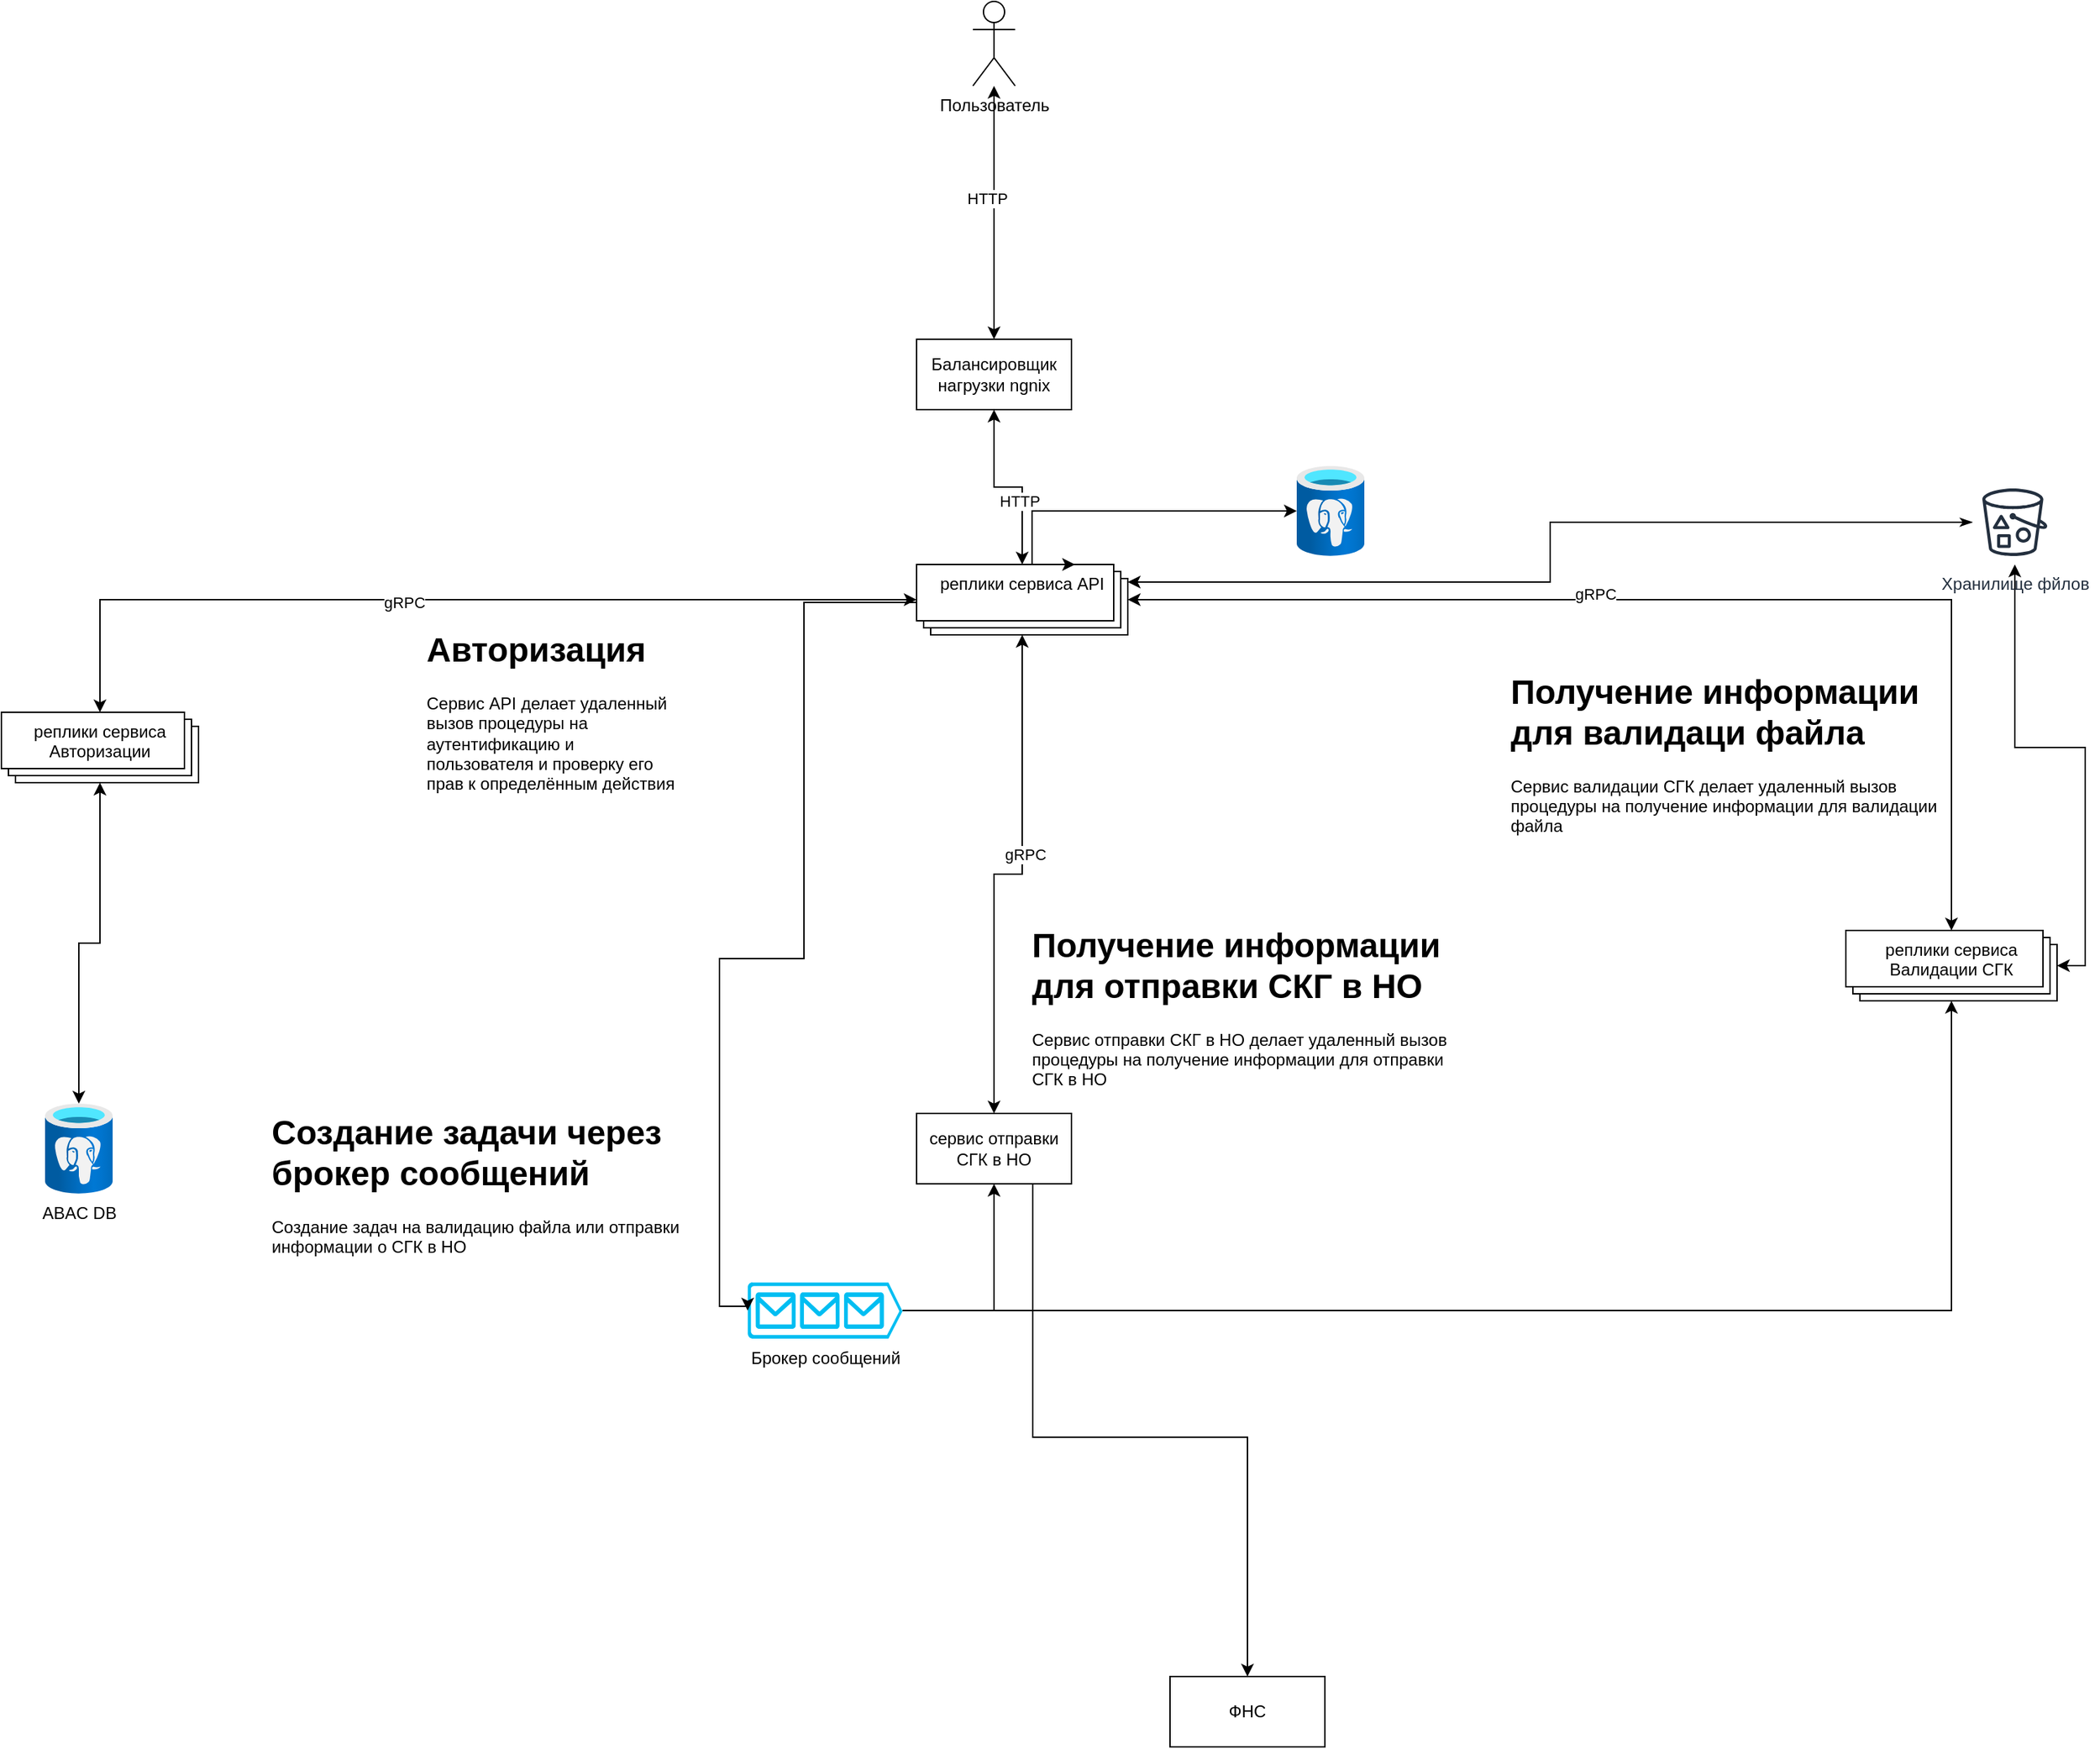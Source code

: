 <mxfile version="24.4.3" type="github">
  <diagram name="Страница — 1" id="m_ZKeMCXCTekE9vXS3An">
    <mxGraphModel dx="1788" dy="535" grid="1" gridSize="10" guides="1" tooltips="1" connect="1" arrows="1" fold="1" page="1" pageScale="1" pageWidth="827" pageHeight="1169" math="0" shadow="0">
      <root>
        <mxCell id="0" />
        <mxCell id="1" parent="0" />
        <mxCell id="P6zghFMr0lrIGVhiy2J4-14" style="edgeStyle=orthogonalEdgeStyle;rounded=0;orthogonalLoop=1;jettySize=auto;html=1;entryX=0.5;entryY=0;entryDx=0;entryDy=0;startArrow=classic;startFill=1;" edge="1" parent="1" source="P6zghFMr0lrIGVhiy2J4-1" target="P6zghFMr0lrIGVhiy2J4-3">
          <mxGeometry relative="1" as="geometry" />
        </mxCell>
        <mxCell id="P6zghFMr0lrIGVhiy2J4-20" value="gRPC" style="edgeLabel;html=1;align=center;verticalAlign=middle;resizable=0;points=[];" vertex="1" connectable="0" parent="P6zghFMr0lrIGVhiy2J4-14">
          <mxGeometry x="-0.191" y="4" relative="1" as="geometry">
            <mxPoint as="offset" />
          </mxGeometry>
        </mxCell>
        <mxCell id="P6zghFMr0lrIGVhiy2J4-15" style="edgeStyle=orthogonalEdgeStyle;rounded=0;orthogonalLoop=1;jettySize=auto;html=1;entryX=0.5;entryY=0;entryDx=0;entryDy=0;startArrow=classic;startFill=1;" edge="1" parent="1" source="P6zghFMr0lrIGVhiy2J4-1" target="P6zghFMr0lrIGVhiy2J4-2">
          <mxGeometry relative="1" as="geometry" />
        </mxCell>
        <mxCell id="P6zghFMr0lrIGVhiy2J4-19" value="gRPC" style="edgeLabel;html=1;align=center;verticalAlign=middle;resizable=0;points=[];" vertex="1" connectable="0" parent="P6zghFMr0lrIGVhiy2J4-15">
          <mxGeometry x="0.104" y="2" relative="1" as="geometry">
            <mxPoint as="offset" />
          </mxGeometry>
        </mxCell>
        <mxCell id="P6zghFMr0lrIGVhiy2J4-16" style="edgeStyle=orthogonalEdgeStyle;rounded=0;orthogonalLoop=1;jettySize=auto;html=1;startArrow=classic;startFill=1;" edge="1" parent="1" source="P6zghFMr0lrIGVhiy2J4-1" target="P6zghFMr0lrIGVhiy2J4-4">
          <mxGeometry relative="1" as="geometry" />
        </mxCell>
        <mxCell id="P6zghFMr0lrIGVhiy2J4-21" value="gRPC" style="edgeLabel;html=1;align=center;verticalAlign=middle;resizable=0;points=[];" vertex="1" connectable="0" parent="P6zghFMr0lrIGVhiy2J4-16">
          <mxGeometry x="-0.141" y="2" relative="1" as="geometry">
            <mxPoint y="1" as="offset" />
          </mxGeometry>
        </mxCell>
        <mxCell id="P6zghFMr0lrIGVhiy2J4-1" value="реплики сервиса API" style="verticalAlign=top;html=1;shape=mxgraph.basic.layered_rect;dx=10;outlineConnect=0;whiteSpace=wrap;" vertex="1" parent="1">
          <mxGeometry x="340" y="430" width="150" height="50" as="geometry" />
        </mxCell>
        <mxCell id="P6zghFMr0lrIGVhiy2J4-2" value="реплики сервиса Авторизации" style="verticalAlign=top;html=1;shape=mxgraph.basic.layered_rect;dx=10;outlineConnect=0;whiteSpace=wrap;" vertex="1" parent="1">
          <mxGeometry x="-310" y="535" width="140" height="50" as="geometry" />
        </mxCell>
        <mxCell id="P6zghFMr0lrIGVhiy2J4-3" value="реплики сервиса Валидации СГК" style="verticalAlign=top;html=1;shape=mxgraph.basic.layered_rect;dx=10;outlineConnect=0;whiteSpace=wrap;" vertex="1" parent="1">
          <mxGeometry x="1000" y="690" width="150" height="50" as="geometry" />
        </mxCell>
        <mxCell id="P6zghFMr0lrIGVhiy2J4-54" style="edgeStyle=orthogonalEdgeStyle;rounded=0;orthogonalLoop=1;jettySize=auto;html=1;entryX=0.5;entryY=0;entryDx=0;entryDy=0;exitX=0.75;exitY=1;exitDx=0;exitDy=0;" edge="1" parent="1" source="P6zghFMr0lrIGVhiy2J4-4" target="P6zghFMr0lrIGVhiy2J4-53">
          <mxGeometry relative="1" as="geometry">
            <Array as="points">
              <mxPoint x="422" y="1050" />
              <mxPoint x="575" y="1050" />
            </Array>
          </mxGeometry>
        </mxCell>
        <mxCell id="P6zghFMr0lrIGVhiy2J4-4" value="сервис отправки СГК в НО" style="html=1;whiteSpace=wrap;" vertex="1" parent="1">
          <mxGeometry x="340" y="820" width="110" height="50" as="geometry" />
        </mxCell>
        <mxCell id="P6zghFMr0lrIGVhiy2J4-24" style="edgeStyle=orthogonalEdgeStyle;rounded=0;orthogonalLoop=1;jettySize=auto;html=1;entryX=0.5;entryY=0;entryDx=0;entryDy=0;startArrow=classic;startFill=1;" edge="1" parent="1" source="P6zghFMr0lrIGVhiy2J4-5" target="P6zghFMr0lrIGVhiy2J4-11">
          <mxGeometry relative="1" as="geometry" />
        </mxCell>
        <mxCell id="P6zghFMr0lrIGVhiy2J4-55" value="HTTP" style="edgeLabel;html=1;align=center;verticalAlign=middle;resizable=0;points=[];" vertex="1" connectable="0" parent="P6zghFMr0lrIGVhiy2J4-24">
          <mxGeometry x="-0.116" y="-5" relative="1" as="geometry">
            <mxPoint as="offset" />
          </mxGeometry>
        </mxCell>
        <mxCell id="P6zghFMr0lrIGVhiy2J4-5" value="Пользователь" style="shape=umlActor;verticalLabelPosition=bottom;verticalAlign=top;html=1;" vertex="1" parent="1">
          <mxGeometry x="380" y="30" width="30" height="60" as="geometry" />
        </mxCell>
        <mxCell id="P6zghFMr0lrIGVhiy2J4-22" style="edgeStyle=orthogonalEdgeStyle;rounded=0;orthogonalLoop=1;jettySize=auto;html=1;startArrow=classic;startFill=1;" edge="1" parent="1" source="P6zghFMr0lrIGVhiy2J4-11" target="P6zghFMr0lrIGVhiy2J4-1">
          <mxGeometry relative="1" as="geometry" />
        </mxCell>
        <mxCell id="P6zghFMr0lrIGVhiy2J4-23" value="HTTP" style="edgeLabel;html=1;align=center;verticalAlign=middle;resizable=0;points=[];" vertex="1" connectable="0" parent="P6zghFMr0lrIGVhiy2J4-22">
          <mxGeometry x="0.3" y="-2" relative="1" as="geometry">
            <mxPoint as="offset" />
          </mxGeometry>
        </mxCell>
        <mxCell id="P6zghFMr0lrIGVhiy2J4-11" value="Балансировщик нагрузки ngnix" style="html=1;whiteSpace=wrap;" vertex="1" parent="1">
          <mxGeometry x="340" y="270" width="110" height="50" as="geometry" />
        </mxCell>
        <mxCell id="P6zghFMr0lrIGVhiy2J4-32" style="edgeStyle=orthogonalEdgeStyle;rounded=0;orthogonalLoop=1;jettySize=auto;html=1;entryX=0.5;entryY=1;entryDx=0;entryDy=0;startArrow=classic;startFill=1;" edge="1" parent="1" source="P6zghFMr0lrIGVhiy2J4-25" target="P6zghFMr0lrIGVhiy2J4-2">
          <mxGeometry relative="1" as="geometry" />
        </mxCell>
        <mxCell id="P6zghFMr0lrIGVhiy2J4-25" value="ABAC DB" style="image;aspect=fixed;html=1;points=[];align=center;fontSize=12;image=img/lib/azure2/databases/Azure_Database_PostgreSQL_Server.svg;" vertex="1" parent="1">
          <mxGeometry x="-279" y="813" width="48" height="64" as="geometry" />
        </mxCell>
        <mxCell id="P6zghFMr0lrIGVhiy2J4-33" style="edgeStyle=orthogonalEdgeStyle;rounded=0;orthogonalLoop=1;jettySize=auto;html=1;entryX=0.75;entryY=0;entryDx=0;entryDy=0;startArrow=classic;startFill=1;" edge="1" parent="1" source="P6zghFMr0lrIGVhiy2J4-31" target="P6zghFMr0lrIGVhiy2J4-1">
          <mxGeometry relative="1" as="geometry">
            <Array as="points">
              <mxPoint x="422" y="392" />
            </Array>
          </mxGeometry>
        </mxCell>
        <mxCell id="P6zghFMr0lrIGVhiy2J4-31" value="" style="image;aspect=fixed;html=1;points=[];align=center;fontSize=12;image=img/lib/azure2/databases/Azure_Database_PostgreSQL_Server.svg;" vertex="1" parent="1">
          <mxGeometry x="610" y="360" width="48" height="64" as="geometry" />
        </mxCell>
        <mxCell id="P6zghFMr0lrIGVhiy2J4-36" style="edgeStyle=orthogonalEdgeStyle;rounded=0;orthogonalLoop=1;jettySize=auto;html=1;entryX=1;entryY=0.5;entryDx=0;entryDy=0;startArrow=classic;startFill=1;" edge="1" parent="1" source="P6zghFMr0lrIGVhiy2J4-34" target="P6zghFMr0lrIGVhiy2J4-3">
          <mxGeometry relative="1" as="geometry" />
        </mxCell>
        <mxCell id="P6zghFMr0lrIGVhiy2J4-37" style="edgeStyle=orthogonalEdgeStyle;rounded=0;orthogonalLoop=1;jettySize=auto;html=1;entryX=1;entryY=0.25;entryDx=0;entryDy=0;startArrow=classicThin;startFill=1;" edge="1" parent="1" source="P6zghFMr0lrIGVhiy2J4-34" target="P6zghFMr0lrIGVhiy2J4-1">
          <mxGeometry relative="1" as="geometry" />
        </mxCell>
        <mxCell id="P6zghFMr0lrIGVhiy2J4-34" value="Хранилище фйлов" style="sketch=0;outlineConnect=0;fontColor=#232F3E;gradientColor=none;strokeColor=#232F3E;fillColor=#ffffff;dashed=0;verticalLabelPosition=bottom;verticalAlign=top;align=center;html=1;fontSize=12;fontStyle=0;aspect=fixed;shape=mxgraph.aws4.resourceIcon;resIcon=mxgraph.aws4.bucket_with_objects;" vertex="1" parent="1">
          <mxGeometry x="1090" y="370" width="60" height="60" as="geometry" />
        </mxCell>
        <mxCell id="P6zghFMr0lrIGVhiy2J4-40" style="edgeStyle=orthogonalEdgeStyle;rounded=0;orthogonalLoop=1;jettySize=auto;html=1;entryX=0.5;entryY=1;entryDx=0;entryDy=0;" edge="1" parent="1" source="P6zghFMr0lrIGVhiy2J4-38" target="P6zghFMr0lrIGVhiy2J4-4">
          <mxGeometry relative="1" as="geometry" />
        </mxCell>
        <mxCell id="P6zghFMr0lrIGVhiy2J4-41" style="edgeStyle=orthogonalEdgeStyle;rounded=0;orthogonalLoop=1;jettySize=auto;html=1;entryX=0.5;entryY=1;entryDx=0;entryDy=0;" edge="1" parent="1" source="P6zghFMr0lrIGVhiy2J4-38" target="P6zghFMr0lrIGVhiy2J4-3">
          <mxGeometry relative="1" as="geometry" />
        </mxCell>
        <mxCell id="P6zghFMr0lrIGVhiy2J4-38" value="Брокер сообщений" style="verticalLabelPosition=bottom;html=1;verticalAlign=top;align=center;strokeColor=none;fillColor=#00BEF2;shape=mxgraph.azure.queue_generic;pointerEvents=1;" vertex="1" parent="1">
          <mxGeometry x="220" y="940" width="110" height="40" as="geometry" />
        </mxCell>
        <mxCell id="P6zghFMr0lrIGVhiy2J4-39" style="edgeStyle=orthogonalEdgeStyle;rounded=0;orthogonalLoop=1;jettySize=auto;html=1;entryX=0;entryY=0.5;entryDx=0;entryDy=0;entryPerimeter=0;exitX=0;exitY=0.75;exitDx=0;exitDy=0;" edge="1" parent="1" source="P6zghFMr0lrIGVhiy2J4-1" target="P6zghFMr0lrIGVhiy2J4-38">
          <mxGeometry relative="1" as="geometry">
            <Array as="points">
              <mxPoint x="260" y="457" />
              <mxPoint x="260" y="710" />
              <mxPoint x="200" y="710" />
              <mxPoint x="200" y="957" />
            </Array>
          </mxGeometry>
        </mxCell>
        <mxCell id="P6zghFMr0lrIGVhiy2J4-42" value="&lt;h1 style=&quot;margin-top: 0px;&quot;&gt;Авторизация&lt;/h1&gt;&lt;div&gt;Сервис API делает удаленный вызов процедуры на аутентификацию и пользователя и проверку его прав к определённым действия&lt;/div&gt;" style="text;html=1;whiteSpace=wrap;overflow=hidden;rounded=0;" vertex="1" parent="1">
          <mxGeometry x="-10" y="470" width="180" height="120" as="geometry" />
        </mxCell>
        <mxCell id="P6zghFMr0lrIGVhiy2J4-46" value="&lt;h1 style=&quot;margin-top: 0px;&quot;&gt;Создание задачи через брокер сообщений&lt;/h1&gt;&lt;div&gt;Создание задач на валидацию файла или отправки информации о СГК в НО&lt;/div&gt;" style="text;html=1;whiteSpace=wrap;overflow=hidden;rounded=0;" vertex="1" parent="1">
          <mxGeometry x="-120" y="813" width="310" height="187" as="geometry" />
        </mxCell>
        <mxCell id="P6zghFMr0lrIGVhiy2J4-48" value="&lt;h1 style=&quot;margin-top: 0px;&quot;&gt;Получение информации для валидаци файла&lt;/h1&gt;&lt;div&gt;Сервис валидации СГК делает удаленный вызов процедуры на получение информации для валидации файла&lt;/div&gt;" style="text;html=1;whiteSpace=wrap;overflow=hidden;rounded=0;" vertex="1" parent="1">
          <mxGeometry x="760" y="500" width="340" height="120" as="geometry" />
        </mxCell>
        <mxCell id="P6zghFMr0lrIGVhiy2J4-49" value="&lt;h1 style=&quot;margin-top: 0px;&quot;&gt;Получение информации для отправки СКГ в НО&lt;/h1&gt;&lt;div&gt;Сервис отправки СКГ в НО делает удаленный вызов процедуры на получение информации для отправки СГК в НО&lt;/div&gt;" style="text;html=1;whiteSpace=wrap;overflow=hidden;rounded=0;" vertex="1" parent="1">
          <mxGeometry x="420" y="680" width="310" height="120" as="geometry" />
        </mxCell>
        <mxCell id="P6zghFMr0lrIGVhiy2J4-53" value="ФНС" style="html=1;whiteSpace=wrap;" vertex="1" parent="1">
          <mxGeometry x="520" y="1220" width="110" height="50" as="geometry" />
        </mxCell>
      </root>
    </mxGraphModel>
  </diagram>
</mxfile>
